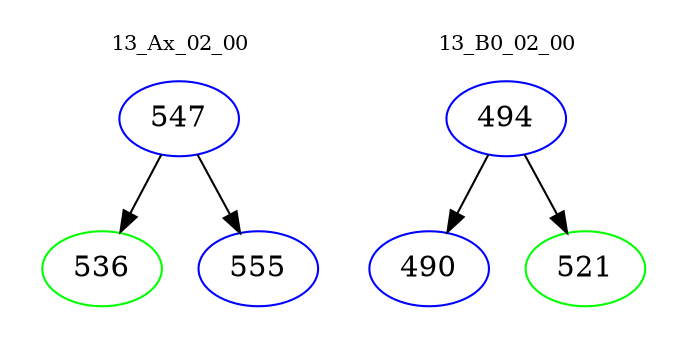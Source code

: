 digraph{
subgraph cluster_0 {
color = white
label = "13_Ax_02_00";
fontsize=10;
T0_547 [label="547", color="blue"]
T0_547 -> T0_536 [color="black"]
T0_536 [label="536", color="green"]
T0_547 -> T0_555 [color="black"]
T0_555 [label="555", color="blue"]
}
subgraph cluster_1 {
color = white
label = "13_B0_02_00";
fontsize=10;
T1_494 [label="494", color="blue"]
T1_494 -> T1_490 [color="black"]
T1_490 [label="490", color="blue"]
T1_494 -> T1_521 [color="black"]
T1_521 [label="521", color="green"]
}
}
